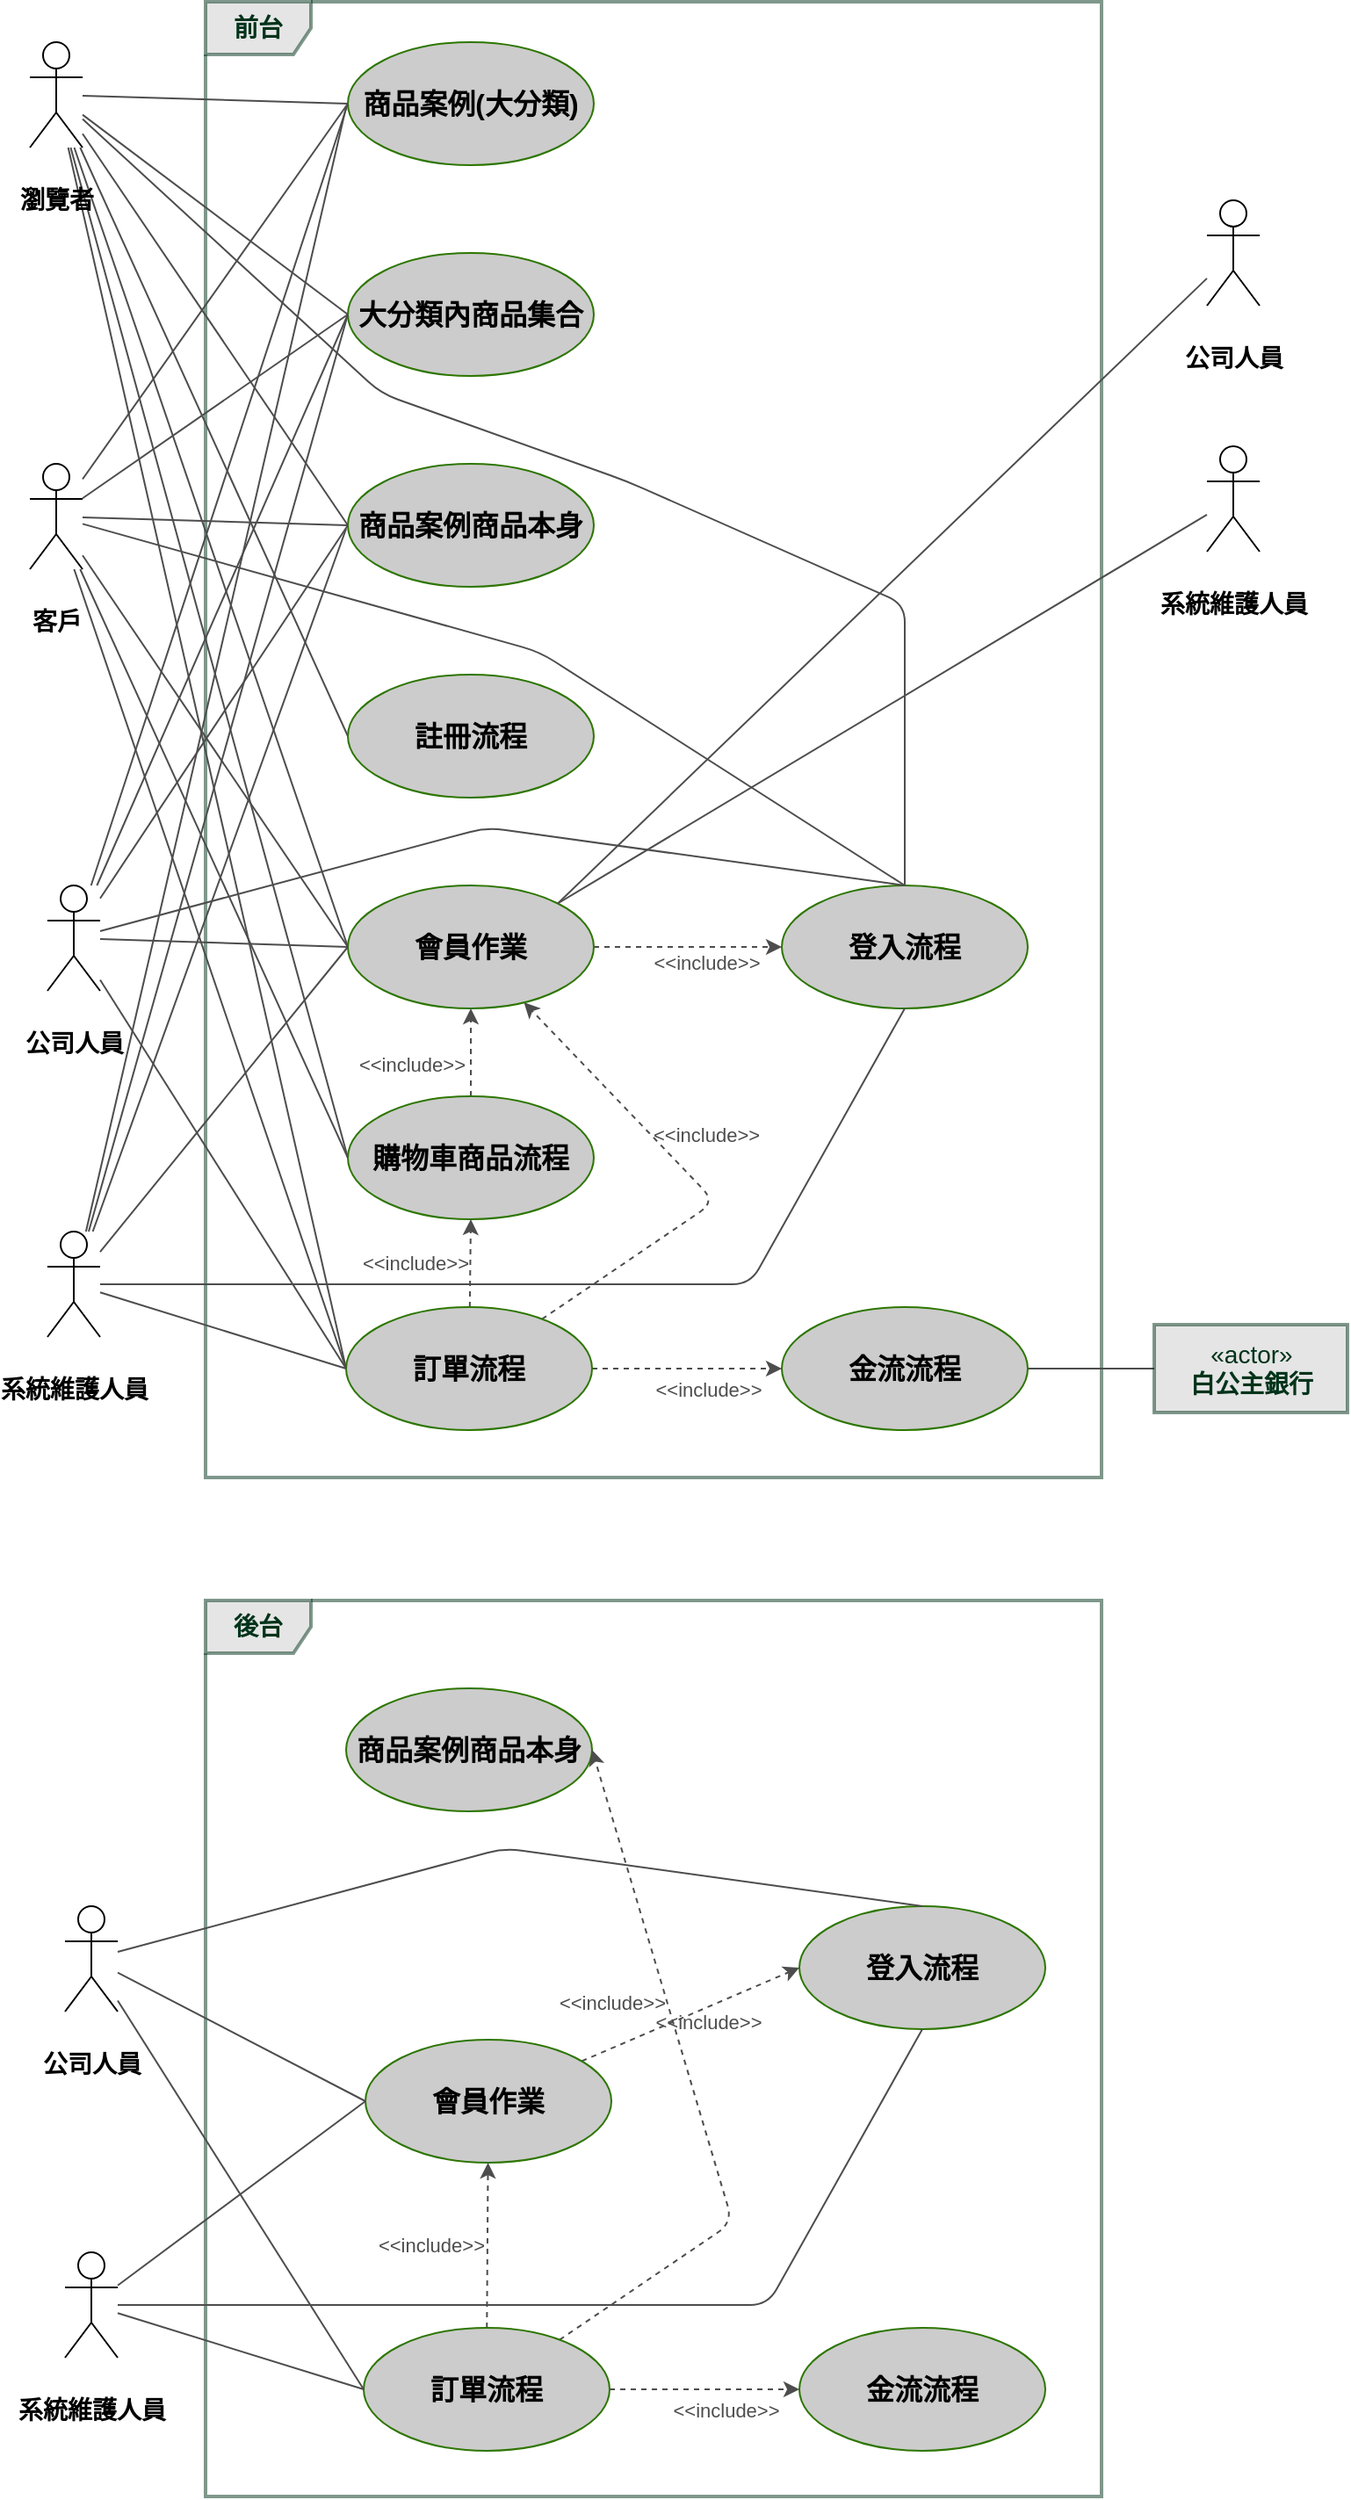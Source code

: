 <mxfile pages="3">
    <diagram id="V7DGzK6TTjDBdNX_tZ4m" name="(b) 小題">
        <mxGraphModel dx="1138" dy="658" grid="1" gridSize="10" guides="1" tooltips="1" connect="1" arrows="1" fold="1" page="1" pageScale="1" pageWidth="827" pageHeight="1169" background="#ffffff" math="0" shadow="0">
            <root>
                <mxCell id="0"/>
                <mxCell id="1" parent="0"/>
                <mxCell id="jiONsvnFXh6poPVzHXg6-112" value="&lt;b&gt;前台&lt;/b&gt;" style="shape=umlFrame;whiteSpace=wrap;html=1;shadow=0;glass=0;labelBackgroundColor=none;fontSize=14;fontColor=#00331A;strokeColor=#00331A;strokeWidth=2;fillColor=#CCCCCC;gradientColor=none;opacity=50;" vertex="1" parent="1">
                    <mxGeometry x="170" y="40" width="510" height="840" as="geometry"/>
                </mxCell>
                <mxCell id="2lpB8Ap2M8CmDzndFlWm-1" style="edgeStyle=none;html=1;entryX=0;entryY=0.5;entryDx=0;entryDy=0;strokeColor=none;endArrow=none;endFill=0;" edge="1" parent="1" source="2lpB8Ap2M8CmDzndFlWm-10" target="2lpB8Ap2M8CmDzndFlWm-11">
                    <mxGeometry relative="1" as="geometry"/>
                </mxCell>
                <mxCell id="2lpB8Ap2M8CmDzndFlWm-2" style="edgeStyle=none;html=1;entryX=0;entryY=0.5;entryDx=0;entryDy=0;startArrow=none;startFill=0;endArrow=none;endFill=0;strokeColor=#4D4D4D;" edge="1" parent="1" source="2lpB8Ap2M8CmDzndFlWm-10" target="2lpB8Ap2M8CmDzndFlWm-11">
                    <mxGeometry relative="1" as="geometry"/>
                </mxCell>
                <mxCell id="2lpB8Ap2M8CmDzndFlWm-3" style="edgeStyle=none;html=1;entryX=0;entryY=0.5;entryDx=0;entryDy=0;startArrow=none;startFill=0;endArrow=none;endFill=0;strokeColor=#4D4D4D;" edge="1" parent="1" source="2lpB8Ap2M8CmDzndFlWm-10" target="2lpB8Ap2M8CmDzndFlWm-12">
                    <mxGeometry relative="1" as="geometry"/>
                </mxCell>
                <mxCell id="2lpB8Ap2M8CmDzndFlWm-4" style="edgeStyle=none;html=1;entryX=0;entryY=0.5;entryDx=0;entryDy=0;startArrow=none;startFill=0;endArrow=none;endFill=0;strokeColor=#4D4D4D;" edge="1" parent="1" source="2lpB8Ap2M8CmDzndFlWm-10" target="2lpB8Ap2M8CmDzndFlWm-13">
                    <mxGeometry relative="1" as="geometry"/>
                </mxCell>
                <mxCell id="2lpB8Ap2M8CmDzndFlWm-5" style="edgeStyle=none;html=1;entryX=0;entryY=0.5;entryDx=0;entryDy=0;startArrow=none;startFill=0;endArrow=none;endFill=0;strokeColor=#4D4D4D;" edge="1" parent="1" source="2lpB8Ap2M8CmDzndFlWm-10" target="2lpB8Ap2M8CmDzndFlWm-14">
                    <mxGeometry relative="1" as="geometry"/>
                </mxCell>
                <mxCell id="2lpB8Ap2M8CmDzndFlWm-6" style="edgeStyle=none;html=1;entryX=0;entryY=0.5;entryDx=0;entryDy=0;startArrow=none;startFill=0;endArrow=none;endFill=0;strokeColor=#4D4D4D;" edge="1" parent="1" source="2lpB8Ap2M8CmDzndFlWm-10" target="2lpB8Ap2M8CmDzndFlWm-18">
                    <mxGeometry relative="1" as="geometry"/>
                </mxCell>
                <mxCell id="2lpB8Ap2M8CmDzndFlWm-7" style="edgeStyle=none;html=1;startArrow=none;startFill=0;endArrow=none;endFill=0;entryX=0.5;entryY=0;entryDx=0;entryDy=0;strokeColor=#4D4D4D;" edge="1" parent="1" source="2lpB8Ap2M8CmDzndFlWm-10" target="2lpB8Ap2M8CmDzndFlWm-15">
                    <mxGeometry relative="1" as="geometry">
                        <mxPoint x="610" y="533" as="targetPoint"/>
                        <Array as="points">
                            <mxPoint x="270" y="263"/>
                            <mxPoint x="410" y="313"/>
                            <mxPoint x="568" y="383"/>
                        </Array>
                    </mxGeometry>
                </mxCell>
                <mxCell id="2lpB8Ap2M8CmDzndFlWm-8" style="edgeStyle=none;html=1;entryX=0;entryY=0.5;entryDx=0;entryDy=0;startArrow=none;startFill=0;endArrow=none;endFill=0;strokeColor=#4D4D4D;" edge="1" parent="1" source="2lpB8Ap2M8CmDzndFlWm-10" target="2lpB8Ap2M8CmDzndFlWm-25">
                    <mxGeometry relative="1" as="geometry"/>
                </mxCell>
                <mxCell id="2lpB8Ap2M8CmDzndFlWm-9" style="edgeStyle=none;html=1;entryX=0;entryY=0.5;entryDx=0;entryDy=0;startArrow=none;startFill=0;endArrow=none;endFill=0;strokeColor=#4D4D4D;" edge="1" parent="1" source="2lpB8Ap2M8CmDzndFlWm-10" target="2lpB8Ap2M8CmDzndFlWm-28">
                    <mxGeometry relative="1" as="geometry"/>
                </mxCell>
                <mxCell id="2lpB8Ap2M8CmDzndFlWm-10" value="瀏覽者" style="shape=umlActor;verticalLabelPosition=bottom;verticalAlign=middle;html=1;shadow=0;fillColor=none;gradientColor=none;strokeColor=#000000;fontColor=#000000;fontSize=14;fontStyle=1" vertex="1" parent="1">
                    <mxGeometry x="70" y="63" width="30" height="60" as="geometry"/>
                </mxCell>
                <mxCell id="2lpB8Ap2M8CmDzndFlWm-11" value="商品案例(大分類)" style="ellipse;whiteSpace=wrap;html=1;fontStyle=1;fontSize=16;fillColor=#CCCCCC;fontColor=#000000;strokeColor=#2D7600;" vertex="1" parent="1">
                    <mxGeometry x="251" y="63" width="140" height="70" as="geometry"/>
                </mxCell>
                <mxCell id="2lpB8Ap2M8CmDzndFlWm-12" value="大分類內商品集合" style="ellipse;whiteSpace=wrap;html=1;fontStyle=1;fontSize=16;fillColor=#CCCCCC;fontColor=#000000;strokeColor=#2D7600;" vertex="1" parent="1">
                    <mxGeometry x="251" y="183" width="140" height="70" as="geometry"/>
                </mxCell>
                <mxCell id="2lpB8Ap2M8CmDzndFlWm-13" value="商品案例商品本身" style="ellipse;whiteSpace=wrap;html=1;fontStyle=1;fontSize=16;fillColor=#CCCCCC;fontColor=#000000;strokeColor=#2D7600;" vertex="1" parent="1">
                    <mxGeometry x="251" y="303" width="140" height="70" as="geometry"/>
                </mxCell>
                <mxCell id="2lpB8Ap2M8CmDzndFlWm-14" value="註冊流程" style="ellipse;whiteSpace=wrap;html=1;fontStyle=1;fontSize=16;fillColor=#CCCCCC;fontColor=#000000;strokeColor=#2D7600;" vertex="1" parent="1">
                    <mxGeometry x="251" y="423" width="140" height="70" as="geometry"/>
                </mxCell>
                <mxCell id="2lpB8Ap2M8CmDzndFlWm-15" value="登入流程" style="ellipse;whiteSpace=wrap;html=1;fontStyle=1;fontSize=16;fillColor=#CCCCCC;fontColor=#000000;strokeColor=#2D7600;" vertex="1" parent="1">
                    <mxGeometry x="498" y="543" width="140" height="70" as="geometry"/>
                </mxCell>
                <mxCell id="2lpB8Ap2M8CmDzndFlWm-16" style="edgeStyle=none;html=1;dashed=1;startArrow=none;startFill=0;endArrow=classic;endFill=1;entryX=0.5;entryY=1;entryDx=0;entryDy=0;strokeColor=#4D4D4D;" edge="1" parent="1" source="2lpB8Ap2M8CmDzndFlWm-18" target="2lpB8Ap2M8CmDzndFlWm-28">
                    <mxGeometry relative="1" as="geometry"/>
                </mxCell>
                <mxCell id="2lpB8Ap2M8CmDzndFlWm-17" value="&amp;lt;&amp;lt;include&amp;gt;&amp;gt;" style="edgeLabel;html=1;align=right;verticalAlign=middle;resizable=0;points=[];labelBackgroundColor=none;fontColor=#4D4D4D;" vertex="1" connectable="0" parent="2lpB8Ap2M8CmDzndFlWm-16">
                    <mxGeometry x="-0.276" y="3" relative="1" as="geometry">
                        <mxPoint as="offset"/>
                    </mxGeometry>
                </mxCell>
                <mxCell id="2lpB8Ap2M8CmDzndFlWm-18" value="購物車商品流程" style="ellipse;whiteSpace=wrap;html=1;fontStyle=1;fontSize=16;fillColor=#CCCCCC;fontColor=#000000;strokeColor=#2D7600;" vertex="1" parent="1">
                    <mxGeometry x="251" y="663" width="140" height="70" as="geometry"/>
                </mxCell>
                <mxCell id="WgGnD8_wtzOXUDFYN0VH-56" style="edgeStyle=none;html=1;entryX=0;entryY=0.5;entryDx=0;entryDy=0;labelBackgroundColor=none;fontSize=14;fontColor=#00331A;startArrow=none;startFill=0;endArrow=none;endFill=0;strokeColor=#4D4D4D;" edge="1" parent="1" source="2lpB8Ap2M8CmDzndFlWm-19" target="WgGnD8_wtzOXUDFYN0VH-55">
                    <mxGeometry relative="1" as="geometry"/>
                </mxCell>
                <mxCell id="2lpB8Ap2M8CmDzndFlWm-19" value="金流流程" style="ellipse;whiteSpace=wrap;html=1;fontStyle=1;fontSize=16;fillColor=#CCCCCC;fontColor=#000000;strokeColor=#2D7600;" vertex="1" parent="1">
                    <mxGeometry x="498" y="783" width="140" height="70" as="geometry"/>
                </mxCell>
                <mxCell id="2lpB8Ap2M8CmDzndFlWm-20" value="&amp;lt;&amp;lt;include&amp;gt;&amp;gt;" style="edgeStyle=none;html=1;entryX=0.5;entryY=1;entryDx=0;entryDy=0;startArrow=none;startFill=0;endArrow=classic;endFill=1;dashed=1;align=right;labelBackgroundColor=none;fontColor=#4D4D4D;strokeColor=#4D4D4D;" edge="1" parent="1" source="2lpB8Ap2M8CmDzndFlWm-25" target="2lpB8Ap2M8CmDzndFlWm-18">
                    <mxGeometry relative="1" as="geometry"/>
                </mxCell>
                <mxCell id="2lpB8Ap2M8CmDzndFlWm-21" style="edgeStyle=none;html=1;dashed=1;startArrow=none;startFill=0;endArrow=classic;endFill=1;strokeColor=#4D4D4D;" edge="1" parent="1" source="2lpB8Ap2M8CmDzndFlWm-25" target="2lpB8Ap2M8CmDzndFlWm-28">
                    <mxGeometry relative="1" as="geometry">
                        <Array as="points">
                            <mxPoint x="460" y="723"/>
                        </Array>
                    </mxGeometry>
                </mxCell>
                <mxCell id="2lpB8Ap2M8CmDzndFlWm-22" value="&amp;lt;&amp;lt;include&amp;gt;&amp;gt;" style="edgeLabel;html=1;align=left;verticalAlign=middle;resizable=0;points=[];fontColor=#4D4D4D;labelBackgroundColor=none;" vertex="1" connectable="0" parent="2lpB8Ap2M8CmDzndFlWm-21">
                    <mxGeometry x="0.25" relative="1" as="geometry">
                        <mxPoint as="offset"/>
                    </mxGeometry>
                </mxCell>
                <mxCell id="2lpB8Ap2M8CmDzndFlWm-23" style="edgeStyle=none;html=1;entryX=0;entryY=0.5;entryDx=0;entryDy=0;dashed=1;startArrow=none;startFill=0;endArrow=classic;endFill=1;strokeColor=#4D4D4D;" edge="1" parent="1" source="2lpB8Ap2M8CmDzndFlWm-25" target="2lpB8Ap2M8CmDzndFlWm-19">
                    <mxGeometry relative="1" as="geometry"/>
                </mxCell>
                <mxCell id="2lpB8Ap2M8CmDzndFlWm-24" value="&amp;lt;&amp;lt;include&amp;gt;&amp;gt;" style="edgeLabel;html=1;align=center;verticalAlign=top;resizable=0;points=[];fontColor=#4D4D4D;labelBackgroundColor=none;" vertex="1" connectable="0" parent="2lpB8Ap2M8CmDzndFlWm-23">
                    <mxGeometry x="0.217" y="1" relative="1" as="geometry">
                        <mxPoint as="offset"/>
                    </mxGeometry>
                </mxCell>
                <mxCell id="2lpB8Ap2M8CmDzndFlWm-25" value="訂單流程" style="ellipse;whiteSpace=wrap;html=1;fontStyle=1;fontSize=16;fillColor=#CCCCCC;fontColor=#000000;strokeColor=#2D7600;" vertex="1" parent="1">
                    <mxGeometry x="250" y="783" width="140" height="70" as="geometry"/>
                </mxCell>
                <mxCell id="2lpB8Ap2M8CmDzndFlWm-26" style="edgeStyle=none;html=1;entryX=0;entryY=0.5;entryDx=0;entryDy=0;startArrow=none;startFill=0;endArrow=classic;endFill=1;dashed=1;spacingBottom=0;verticalAlign=bottom;strokeColor=#4D4D4D;" edge="1" parent="1" source="2lpB8Ap2M8CmDzndFlWm-28" target="2lpB8Ap2M8CmDzndFlWm-15">
                    <mxGeometry relative="1" as="geometry"/>
                </mxCell>
                <mxCell id="2lpB8Ap2M8CmDzndFlWm-27" value="&amp;lt;&amp;lt;include&amp;gt;&amp;gt;" style="edgeLabel;html=1;align=center;verticalAlign=top;resizable=0;points=[];horizontal=1;labelBackgroundColor=none;fontColor=#4D4D4D;" vertex="1" connectable="0" parent="2lpB8Ap2M8CmDzndFlWm-26">
                    <mxGeometry x="0.187" y="4" relative="1" as="geometry">
                        <mxPoint as="offset"/>
                    </mxGeometry>
                </mxCell>
                <mxCell id="2lpB8Ap2M8CmDzndFlWm-28" value="會員作業" style="ellipse;whiteSpace=wrap;html=1;fontStyle=1;fontSize=16;fillColor=#CCCCCC;fontColor=#000000;strokeColor=#2D7600;" vertex="1" parent="1">
                    <mxGeometry x="251" y="543" width="140" height="70" as="geometry"/>
                </mxCell>
                <mxCell id="2lpB8Ap2M8CmDzndFlWm-29" style="edgeStyle=none;html=1;entryX=1;entryY=0;entryDx=0;entryDy=0;labelBackgroundColor=none;fontSize=14;fontColor=#4D4D4D;startArrow=none;startFill=0;endArrow=none;endFill=0;strokeColor=#4D4D4D;" edge="1" parent="1" source="2lpB8Ap2M8CmDzndFlWm-30" target="2lpB8Ap2M8CmDzndFlWm-28">
                    <mxGeometry relative="1" as="geometry"/>
                </mxCell>
                <mxCell id="2lpB8Ap2M8CmDzndFlWm-30" value="公司人員" style="shape=umlActor;verticalLabelPosition=bottom;verticalAlign=middle;html=1;shadow=0;fillColor=none;gradientColor=none;strokeColor=#000000;fontColor=#000000;fontSize=14;fontStyle=1" vertex="1" parent="1">
                    <mxGeometry x="740" y="153" width="30" height="60" as="geometry"/>
                </mxCell>
                <mxCell id="2lpB8Ap2M8CmDzndFlWm-31" style="edgeStyle=none;html=1;entryX=1;entryY=0;entryDx=0;entryDy=0;labelBackgroundColor=none;fontSize=14;fontColor=#4D4D4D;startArrow=none;startFill=0;endArrow=none;endFill=0;strokeColor=#4D4D4D;" edge="1" parent="1" source="2lpB8Ap2M8CmDzndFlWm-32" target="2lpB8Ap2M8CmDzndFlWm-28">
                    <mxGeometry relative="1" as="geometry"/>
                </mxCell>
                <mxCell id="2lpB8Ap2M8CmDzndFlWm-32" value="系統維護人員" style="shape=umlActor;verticalLabelPosition=bottom;verticalAlign=middle;html=1;shadow=0;fillColor=none;gradientColor=none;strokeColor=#000000;fontColor=#000000;fontSize=14;fontStyle=1" vertex="1" parent="1">
                    <mxGeometry x="740" y="293" width="30" height="60" as="geometry"/>
                </mxCell>
                <mxCell id="2lpB8Ap2M8CmDzndFlWm-33" style="edgeStyle=none;html=1;entryX=0;entryY=0.5;entryDx=0;entryDy=0;labelBackgroundColor=none;fontSize=14;fontColor=#00331A;startArrow=none;startFill=0;endArrow=none;endFill=0;strokeColor=#4D4D4D;" edge="1" parent="1" source="2lpB8Ap2M8CmDzndFlWm-40" target="2lpB8Ap2M8CmDzndFlWm-11">
                    <mxGeometry relative="1" as="geometry"/>
                </mxCell>
                <mxCell id="2lpB8Ap2M8CmDzndFlWm-34" style="edgeStyle=none;html=1;entryX=0;entryY=0.5;entryDx=0;entryDy=0;labelBackgroundColor=none;fontSize=14;fontColor=#00331A;startArrow=none;startFill=0;endArrow=none;endFill=0;strokeColor=#4D4D4D;" edge="1" parent="1" source="2lpB8Ap2M8CmDzndFlWm-40" target="2lpB8Ap2M8CmDzndFlWm-12">
                    <mxGeometry relative="1" as="geometry"/>
                </mxCell>
                <mxCell id="2lpB8Ap2M8CmDzndFlWm-35" style="edgeStyle=none;html=1;entryX=0;entryY=0.5;entryDx=0;entryDy=0;labelBackgroundColor=none;fontSize=14;fontColor=#00331A;startArrow=none;startFill=0;endArrow=none;endFill=0;strokeColor=#4D4D4D;" edge="1" parent="1" source="2lpB8Ap2M8CmDzndFlWm-40" target="2lpB8Ap2M8CmDzndFlWm-13">
                    <mxGeometry relative="1" as="geometry"/>
                </mxCell>
                <mxCell id="2lpB8Ap2M8CmDzndFlWm-36" style="edgeStyle=none;html=1;entryX=0.5;entryY=0;entryDx=0;entryDy=0;labelBackgroundColor=none;fontSize=14;fontColor=#00331A;startArrow=none;startFill=0;endArrow=none;endFill=0;strokeColor=#4D4D4D;" edge="1" parent="1" source="2lpB8Ap2M8CmDzndFlWm-40" target="2lpB8Ap2M8CmDzndFlWm-15">
                    <mxGeometry relative="1" as="geometry">
                        <Array as="points">
                            <mxPoint x="360" y="410"/>
                        </Array>
                    </mxGeometry>
                </mxCell>
                <mxCell id="2lpB8Ap2M8CmDzndFlWm-37" style="edgeStyle=none;html=1;entryX=0;entryY=0.5;entryDx=0;entryDy=0;labelBackgroundColor=none;fontSize=14;fontColor=#00331A;startArrow=none;startFill=0;endArrow=none;endFill=0;strokeColor=#4D4D4D;" edge="1" parent="1" source="2lpB8Ap2M8CmDzndFlWm-40" target="2lpB8Ap2M8CmDzndFlWm-28">
                    <mxGeometry relative="1" as="geometry"/>
                </mxCell>
                <mxCell id="2lpB8Ap2M8CmDzndFlWm-38" style="edgeStyle=none;html=1;entryX=0;entryY=0.5;entryDx=0;entryDy=0;labelBackgroundColor=none;fontSize=14;fontColor=#00331A;startArrow=none;startFill=0;endArrow=none;endFill=0;strokeColor=#4D4D4D;" edge="1" parent="1" source="2lpB8Ap2M8CmDzndFlWm-40" target="2lpB8Ap2M8CmDzndFlWm-18">
                    <mxGeometry relative="1" as="geometry"/>
                </mxCell>
                <mxCell id="2lpB8Ap2M8CmDzndFlWm-39" style="edgeStyle=none;html=1;entryX=0;entryY=0.5;entryDx=0;entryDy=0;labelBackgroundColor=none;fontSize=14;fontColor=#00331A;startArrow=none;startFill=0;endArrow=none;endFill=0;strokeColor=#4D4D4D;" edge="1" parent="1" source="2lpB8Ap2M8CmDzndFlWm-40" target="2lpB8Ap2M8CmDzndFlWm-25">
                    <mxGeometry relative="1" as="geometry"/>
                </mxCell>
                <mxCell id="2lpB8Ap2M8CmDzndFlWm-40" value="客戶" style="shape=umlActor;verticalLabelPosition=bottom;verticalAlign=middle;html=1;shadow=0;fillColor=none;gradientColor=none;strokeColor=#000000;fontColor=#000000;fontSize=14;fontStyle=1" vertex="1" parent="1">
                    <mxGeometry x="70" y="303" width="30" height="60" as="geometry"/>
                </mxCell>
                <mxCell id="2lpB8Ap2M8CmDzndFlWm-41" style="edgeStyle=none;html=1;entryX=0;entryY=0.5;entryDx=0;entryDy=0;labelBackgroundColor=none;fontSize=14;fontColor=#00331A;startArrow=none;startFill=0;endArrow=none;endFill=0;strokeColor=#4D4D4D;" edge="1" parent="1" source="2lpB8Ap2M8CmDzndFlWm-47" target="2lpB8Ap2M8CmDzndFlWm-11">
                    <mxGeometry relative="1" as="geometry"/>
                </mxCell>
                <mxCell id="2lpB8Ap2M8CmDzndFlWm-42" style="edgeStyle=none;html=1;entryX=0;entryY=0.5;entryDx=0;entryDy=0;labelBackgroundColor=none;fontSize=14;fontColor=#00331A;startArrow=none;startFill=0;endArrow=none;endFill=0;strokeColor=#4D4D4D;" edge="1" parent="1" source="2lpB8Ap2M8CmDzndFlWm-47" target="2lpB8Ap2M8CmDzndFlWm-12">
                    <mxGeometry relative="1" as="geometry"/>
                </mxCell>
                <mxCell id="2lpB8Ap2M8CmDzndFlWm-43" style="edgeStyle=none;html=1;entryX=0;entryY=0.5;entryDx=0;entryDy=0;labelBackgroundColor=none;fontSize=14;fontColor=#00331A;startArrow=none;startFill=0;endArrow=none;endFill=0;strokeColor=#4D4D4D;" edge="1" parent="1" source="2lpB8Ap2M8CmDzndFlWm-47" target="2lpB8Ap2M8CmDzndFlWm-13">
                    <mxGeometry relative="1" as="geometry"/>
                </mxCell>
                <mxCell id="2lpB8Ap2M8CmDzndFlWm-44" style="edgeStyle=none;html=1;entryX=0;entryY=0.5;entryDx=0;entryDy=0;labelBackgroundColor=none;fontSize=14;fontColor=#00331A;startArrow=none;startFill=0;endArrow=none;endFill=0;strokeColor=#4D4D4D;" edge="1" parent="1" source="2lpB8Ap2M8CmDzndFlWm-47" target="2lpB8Ap2M8CmDzndFlWm-28">
                    <mxGeometry relative="1" as="geometry"/>
                </mxCell>
                <mxCell id="2lpB8Ap2M8CmDzndFlWm-45" style="edgeStyle=none;html=1;entryX=0.5;entryY=0;entryDx=0;entryDy=0;labelBackgroundColor=none;fontSize=14;fontColor=#00331A;startArrow=none;startFill=0;endArrow=none;endFill=0;strokeColor=#4D4D4D;" edge="1" parent="1" source="2lpB8Ap2M8CmDzndFlWm-47" target="2lpB8Ap2M8CmDzndFlWm-15">
                    <mxGeometry relative="1" as="geometry">
                        <Array as="points">
                            <mxPoint x="330" y="510"/>
                        </Array>
                    </mxGeometry>
                </mxCell>
                <mxCell id="2lpB8Ap2M8CmDzndFlWm-46" style="edgeStyle=none;html=1;entryX=0;entryY=0.5;entryDx=0;entryDy=0;labelBackgroundColor=none;fontSize=14;fontColor=#00331A;startArrow=none;startFill=0;endArrow=none;endFill=0;strokeColor=#4D4D4D;" edge="1" parent="1" source="2lpB8Ap2M8CmDzndFlWm-47" target="2lpB8Ap2M8CmDzndFlWm-25">
                    <mxGeometry relative="1" as="geometry"/>
                </mxCell>
                <mxCell id="2lpB8Ap2M8CmDzndFlWm-47" value="公司人員" style="shape=umlActor;verticalLabelPosition=bottom;verticalAlign=middle;html=1;shadow=0;fillColor=none;gradientColor=none;strokeColor=#000000;fontColor=#000000;fontSize=14;fontStyle=1" vertex="1" parent="1">
                    <mxGeometry x="80" y="543" width="30" height="60" as="geometry"/>
                </mxCell>
                <mxCell id="2lpB8Ap2M8CmDzndFlWm-48" style="edgeStyle=none;html=1;labelBackgroundColor=none;fontSize=14;fontColor=#00331A;startArrow=none;startFill=0;endArrow=none;endFill=0;strokeColor=#4D4D4D;" edge="1" parent="1" source="2lpB8Ap2M8CmDzndFlWm-54">
                    <mxGeometry relative="1" as="geometry">
                        <mxPoint x="250" y="100" as="targetPoint"/>
                    </mxGeometry>
                </mxCell>
                <mxCell id="2lpB8Ap2M8CmDzndFlWm-49" style="edgeStyle=none;html=1;entryX=0;entryY=0.5;entryDx=0;entryDy=0;labelBackgroundColor=none;fontSize=14;fontColor=#00331A;startArrow=none;startFill=0;endArrow=none;endFill=0;strokeColor=#4D4D4D;" edge="1" parent="1" source="2lpB8Ap2M8CmDzndFlWm-54" target="2lpB8Ap2M8CmDzndFlWm-12">
                    <mxGeometry relative="1" as="geometry"/>
                </mxCell>
                <mxCell id="2lpB8Ap2M8CmDzndFlWm-50" style="edgeStyle=none;html=1;labelBackgroundColor=none;fontSize=14;fontColor=#00331A;startArrow=none;startFill=0;endArrow=none;endFill=0;strokeColor=#4D4D4D;" edge="1" parent="1" source="2lpB8Ap2M8CmDzndFlWm-54">
                    <mxGeometry relative="1" as="geometry">
                        <mxPoint x="250" y="340" as="targetPoint"/>
                    </mxGeometry>
                </mxCell>
                <mxCell id="2lpB8Ap2M8CmDzndFlWm-51" style="edgeStyle=none;html=1;entryX=0;entryY=0.5;entryDx=0;entryDy=0;labelBackgroundColor=none;fontSize=14;fontColor=#00331A;startArrow=none;startFill=0;endArrow=none;endFill=0;strokeColor=#4D4D4D;" edge="1" parent="1" source="2lpB8Ap2M8CmDzndFlWm-54" target="2lpB8Ap2M8CmDzndFlWm-28">
                    <mxGeometry relative="1" as="geometry"/>
                </mxCell>
                <mxCell id="2lpB8Ap2M8CmDzndFlWm-52" style="edgeStyle=none;html=1;labelBackgroundColor=none;fontSize=14;fontColor=#00331A;startArrow=none;startFill=0;endArrow=none;endFill=0;strokeColor=#4D4D4D;entryX=0;entryY=0.5;entryDx=0;entryDy=0;" edge="1" parent="1" source="2lpB8Ap2M8CmDzndFlWm-54" target="2lpB8Ap2M8CmDzndFlWm-25">
                    <mxGeometry relative="1" as="geometry">
                        <mxPoint x="250" y="700" as="targetPoint"/>
                    </mxGeometry>
                </mxCell>
                <mxCell id="2lpB8Ap2M8CmDzndFlWm-53" style="edgeStyle=none;html=1;entryX=0.5;entryY=1;entryDx=0;entryDy=0;labelBackgroundColor=none;fontSize=14;fontColor=#00331A;startArrow=none;startFill=0;endArrow=none;endFill=0;strokeColor=#4D4D4D;" edge="1" parent="1" source="2lpB8Ap2M8CmDzndFlWm-54" target="2lpB8Ap2M8CmDzndFlWm-15">
                    <mxGeometry relative="1" as="geometry">
                        <Array as="points">
                            <mxPoint x="480" y="770"/>
                        </Array>
                    </mxGeometry>
                </mxCell>
                <mxCell id="2lpB8Ap2M8CmDzndFlWm-54" value="系統維護人員" style="shape=umlActor;verticalLabelPosition=bottom;verticalAlign=middle;html=1;shadow=0;fillColor=none;gradientColor=none;strokeColor=#000000;fontColor=#000000;fontSize=14;fontStyle=1" vertex="1" parent="1">
                    <mxGeometry x="80" y="740" width="30" height="60" as="geometry"/>
                </mxCell>
                <mxCell id="2lpB8Ap2M8CmDzndFlWm-55" value="&lt;b&gt;後台&lt;/b&gt;" style="shape=umlFrame;whiteSpace=wrap;html=1;shadow=0;glass=0;labelBackgroundColor=none;fontSize=14;fontColor=#00331A;strokeColor=#00331A;strokeWidth=2;fillColor=#CCCCCC;gradientColor=none;opacity=50;" vertex="1" parent="1">
                    <mxGeometry x="170" y="950" width="510" height="510" as="geometry"/>
                </mxCell>
                <mxCell id="WgGnD8_wtzOXUDFYN0VH-1" style="edgeStyle=none;html=1;entryX=0;entryY=0.5;entryDx=0;entryDy=0;strokeColor=none;endArrow=none;endFill=0;" edge="1" parent="1">
                    <mxGeometry relative="1" as="geometry">
                        <mxPoint x="100" y="994.452" as="sourcePoint"/>
                        <mxPoint x="251.0" y="999" as="targetPoint"/>
                    </mxGeometry>
                </mxCell>
                <mxCell id="WgGnD8_wtzOXUDFYN0VH-13" value="商品案例商品本身" style="ellipse;whiteSpace=wrap;html=1;fontStyle=1;fontSize=16;fillColor=#CCCCCC;fontColor=#000000;strokeColor=#2D7600;" vertex="1" parent="1">
                    <mxGeometry x="250" y="1000" width="140" height="70" as="geometry"/>
                </mxCell>
                <mxCell id="WgGnD8_wtzOXUDFYN0VH-15" value="登入流程" style="ellipse;whiteSpace=wrap;html=1;fontStyle=1;fontSize=16;fillColor=#CCCCCC;fontColor=#000000;strokeColor=#2D7600;" vertex="1" parent="1">
                    <mxGeometry x="508" y="1124" width="140" height="70" as="geometry"/>
                </mxCell>
                <mxCell id="WgGnD8_wtzOXUDFYN0VH-19" value="金流流程" style="ellipse;whiteSpace=wrap;html=1;fontStyle=1;fontSize=16;fillColor=#CCCCCC;fontColor=#000000;strokeColor=#2D7600;" vertex="1" parent="1">
                    <mxGeometry x="508" y="1364" width="140" height="70" as="geometry"/>
                </mxCell>
                <mxCell id="WgGnD8_wtzOXUDFYN0VH-20" value="&amp;lt;&amp;lt;include&amp;gt;&amp;gt;" style="edgeStyle=none;html=1;startArrow=none;startFill=0;endArrow=classic;endFill=1;dashed=1;align=right;labelBackgroundColor=none;fontColor=#4D4D4D;strokeColor=#4D4D4D;" edge="1" parent="1" source="WgGnD8_wtzOXUDFYN0VH-25" target="WgGnD8_wtzOXUDFYN0VH-28">
                    <mxGeometry relative="1" as="geometry">
                        <mxPoint x="331" y="1314" as="targetPoint"/>
                    </mxGeometry>
                </mxCell>
                <mxCell id="WgGnD8_wtzOXUDFYN0VH-21" style="edgeStyle=none;html=1;dashed=1;startArrow=none;startFill=0;endArrow=classic;endFill=1;strokeColor=#4D4D4D;entryX=1;entryY=0.5;entryDx=0;entryDy=0;" edge="1" parent="1" source="WgGnD8_wtzOXUDFYN0VH-25" target="WgGnD8_wtzOXUDFYN0VH-13">
                    <mxGeometry relative="1" as="geometry">
                        <Array as="points">
                            <mxPoint x="470" y="1304"/>
                        </Array>
                    </mxGeometry>
                </mxCell>
                <mxCell id="WgGnD8_wtzOXUDFYN0VH-22" value="&amp;lt;&amp;lt;include&amp;gt;&amp;gt;" style="edgeLabel;html=1;align=right;verticalAlign=middle;resizable=0;points=[];fontColor=#4D4D4D;labelBackgroundColor=none;" vertex="1" connectable="0" parent="WgGnD8_wtzOXUDFYN0VH-21">
                    <mxGeometry x="0.25" relative="1" as="geometry">
                        <mxPoint as="offset"/>
                    </mxGeometry>
                </mxCell>
                <mxCell id="WgGnD8_wtzOXUDFYN0VH-23" style="edgeStyle=none;html=1;entryX=0;entryY=0.5;entryDx=0;entryDy=0;dashed=1;startArrow=none;startFill=0;endArrow=classic;endFill=1;strokeColor=#4D4D4D;" edge="1" parent="1" source="WgGnD8_wtzOXUDFYN0VH-25" target="WgGnD8_wtzOXUDFYN0VH-19">
                    <mxGeometry relative="1" as="geometry"/>
                </mxCell>
                <mxCell id="WgGnD8_wtzOXUDFYN0VH-24" value="&amp;lt;&amp;lt;include&amp;gt;&amp;gt;" style="edgeLabel;html=1;align=center;verticalAlign=top;resizable=0;points=[];fontColor=#4D4D4D;labelBackgroundColor=none;" vertex="1" connectable="0" parent="WgGnD8_wtzOXUDFYN0VH-23">
                    <mxGeometry x="0.217" y="1" relative="1" as="geometry">
                        <mxPoint as="offset"/>
                    </mxGeometry>
                </mxCell>
                <mxCell id="WgGnD8_wtzOXUDFYN0VH-25" value="訂單流程" style="ellipse;whiteSpace=wrap;html=1;fontStyle=1;fontSize=16;fillColor=#CCCCCC;fontColor=#000000;strokeColor=#2D7600;" vertex="1" parent="1">
                    <mxGeometry x="260" y="1364" width="140" height="70" as="geometry"/>
                </mxCell>
                <mxCell id="WgGnD8_wtzOXUDFYN0VH-26" style="edgeStyle=none;html=1;entryX=0;entryY=0.5;entryDx=0;entryDy=0;startArrow=none;startFill=0;endArrow=classic;endFill=1;dashed=1;spacingBottom=0;verticalAlign=bottom;strokeColor=#4D4D4D;" edge="1" parent="1" source="WgGnD8_wtzOXUDFYN0VH-28" target="WgGnD8_wtzOXUDFYN0VH-15">
                    <mxGeometry relative="1" as="geometry"/>
                </mxCell>
                <mxCell id="WgGnD8_wtzOXUDFYN0VH-27" value="&amp;lt;&amp;lt;include&amp;gt;&amp;gt;" style="edgeLabel;html=1;align=center;verticalAlign=top;resizable=0;points=[];horizontal=1;labelBackgroundColor=none;fontColor=#4D4D4D;" vertex="1" connectable="0" parent="WgGnD8_wtzOXUDFYN0VH-26">
                    <mxGeometry x="0.187" y="4" relative="1" as="geometry">
                        <mxPoint as="offset"/>
                    </mxGeometry>
                </mxCell>
                <mxCell id="WgGnD8_wtzOXUDFYN0VH-28" value="會員作業" style="ellipse;whiteSpace=wrap;html=1;fontStyle=1;fontSize=16;fillColor=#CCCCCC;fontColor=#000000;strokeColor=#2D7600;" vertex="1" parent="1">
                    <mxGeometry x="261" y="1200" width="140" height="70" as="geometry"/>
                </mxCell>
                <mxCell id="WgGnD8_wtzOXUDFYN0VH-44" style="edgeStyle=none;html=1;entryX=0;entryY=0.5;entryDx=0;entryDy=0;labelBackgroundColor=none;fontSize=14;fontColor=#00331A;startArrow=none;startFill=0;endArrow=none;endFill=0;strokeColor=#4D4D4D;" edge="1" parent="1" source="WgGnD8_wtzOXUDFYN0VH-47" target="WgGnD8_wtzOXUDFYN0VH-28">
                    <mxGeometry relative="1" as="geometry"/>
                </mxCell>
                <mxCell id="WgGnD8_wtzOXUDFYN0VH-45" style="edgeStyle=none;html=1;entryX=0.5;entryY=0;entryDx=0;entryDy=0;labelBackgroundColor=none;fontSize=14;fontColor=#00331A;startArrow=none;startFill=0;endArrow=none;endFill=0;strokeColor=#4D4D4D;" edge="1" parent="1" source="WgGnD8_wtzOXUDFYN0VH-47" target="WgGnD8_wtzOXUDFYN0VH-15">
                    <mxGeometry relative="1" as="geometry">
                        <Array as="points">
                            <mxPoint x="340" y="1091"/>
                        </Array>
                    </mxGeometry>
                </mxCell>
                <mxCell id="WgGnD8_wtzOXUDFYN0VH-46" style="edgeStyle=none;html=1;entryX=0;entryY=0.5;entryDx=0;entryDy=0;labelBackgroundColor=none;fontSize=14;fontColor=#00331A;startArrow=none;startFill=0;endArrow=none;endFill=0;strokeColor=#4D4D4D;" edge="1" parent="1" source="WgGnD8_wtzOXUDFYN0VH-47" target="WgGnD8_wtzOXUDFYN0VH-25">
                    <mxGeometry relative="1" as="geometry"/>
                </mxCell>
                <mxCell id="WgGnD8_wtzOXUDFYN0VH-47" value="公司人員" style="shape=umlActor;verticalLabelPosition=bottom;verticalAlign=middle;html=1;shadow=0;fillColor=none;gradientColor=none;strokeColor=#000000;fontColor=#000000;fontSize=14;fontStyle=1" vertex="1" parent="1">
                    <mxGeometry x="90" y="1124" width="30" height="60" as="geometry"/>
                </mxCell>
                <mxCell id="WgGnD8_wtzOXUDFYN0VH-51" style="edgeStyle=none;html=1;entryX=0;entryY=0.5;entryDx=0;entryDy=0;labelBackgroundColor=none;fontSize=14;fontColor=#00331A;startArrow=none;startFill=0;endArrow=none;endFill=0;strokeColor=#4D4D4D;" edge="1" parent="1" source="WgGnD8_wtzOXUDFYN0VH-54" target="WgGnD8_wtzOXUDFYN0VH-28">
                    <mxGeometry relative="1" as="geometry"/>
                </mxCell>
                <mxCell id="WgGnD8_wtzOXUDFYN0VH-52" style="edgeStyle=none;html=1;labelBackgroundColor=none;fontSize=14;fontColor=#00331A;startArrow=none;startFill=0;endArrow=none;endFill=0;strokeColor=#4D4D4D;entryX=0;entryY=0.5;entryDx=0;entryDy=0;" edge="1" parent="1" source="WgGnD8_wtzOXUDFYN0VH-54" target="WgGnD8_wtzOXUDFYN0VH-25">
                    <mxGeometry relative="1" as="geometry">
                        <mxPoint x="260" y="1281" as="targetPoint"/>
                    </mxGeometry>
                </mxCell>
                <mxCell id="WgGnD8_wtzOXUDFYN0VH-53" style="edgeStyle=none;html=1;entryX=0.5;entryY=1;entryDx=0;entryDy=0;labelBackgroundColor=none;fontSize=14;fontColor=#00331A;startArrow=none;startFill=0;endArrow=none;endFill=0;strokeColor=#4D4D4D;" edge="1" parent="1" source="WgGnD8_wtzOXUDFYN0VH-54" target="WgGnD8_wtzOXUDFYN0VH-15">
                    <mxGeometry relative="1" as="geometry">
                        <Array as="points">
                            <mxPoint x="490" y="1351"/>
                        </Array>
                    </mxGeometry>
                </mxCell>
                <mxCell id="WgGnD8_wtzOXUDFYN0VH-54" value="系統維護人員" style="shape=umlActor;verticalLabelPosition=bottom;verticalAlign=middle;html=1;shadow=0;fillColor=none;gradientColor=none;strokeColor=#000000;fontColor=#000000;fontSize=14;fontStyle=1" vertex="1" parent="1">
                    <mxGeometry x="90" y="1321" width="30" height="60" as="geometry"/>
                </mxCell>
                <mxCell id="WgGnD8_wtzOXUDFYN0VH-55" value="«actor»&lt;br&gt;&lt;b&gt;白公主銀行&lt;/b&gt;" style="html=1;shadow=0;glass=0;labelBackgroundColor=none;fontSize=14;fontColor=#00331A;strokeColor=#00331A;strokeWidth=2;fillColor=#CCCCCC;gradientColor=none;opacity=50;" vertex="1" parent="1">
                    <mxGeometry x="710" y="793" width="110" height="50" as="geometry"/>
                </mxCell>
            </root>
        </mxGraphModel>
    </diagram>
    <diagram id="BZPio_Jj3uGKRLuExNS9" name="(d) 小題">
        <mxGraphModel dx="1195" dy="691" grid="1" gridSize="10" guides="1" tooltips="1" connect="1" arrows="1" fold="1" page="1" pageScale="1" pageWidth="827" pageHeight="1169" math="0" shadow="0">
            <root>
                <mxCell id="Udvxj7O8KsXDByOM07qp-0"/>
                <mxCell id="Udvxj7O8KsXDByOM07qp-1" parent="Udvxj7O8KsXDByOM07qp-0"/>
            </root>
        </mxGraphModel>
    </diagram>
    <diagram id="FHXIc3Kpj9RXKwcUpcDl" name="(e) 小題">
        <mxGraphModel dx="1422" dy="689" grid="1" gridSize="10" guides="1" tooltips="1" connect="1" arrows="1" fold="1" page="1" pageScale="1" pageWidth="827" pageHeight="1169" math="0" shadow="0">
            <root>
                <mxCell id="0"/>
                <mxCell id="1" parent="0"/>
            </root>
        </mxGraphModel>
    </diagram>
    <diagram id="4jwV8PM-c1yFaZ9yoBww" name="第4頁">
        <mxGraphModel dx="1195" dy="691" grid="1" gridSize="10" guides="1" tooltips="1" connect="1" arrows="1" fold="1" page="1" pageScale="1" pageWidth="827" pageHeight="1169" math="0" shadow="0">
            <root>
                <mxCell id="a-ZnL4MPn4NW3N6T0g-9-0"/>
                <mxCell id="a-ZnL4MPn4NW3N6T0g-9-1" parent="a-ZnL4MPn4NW3N6T0g-9-0"/>
                <mxCell id="TuMEAhPGJEhR_RhDGziH-0" value="瀏覽者" style="shape=umlActor;verticalLabelPosition=bottom;verticalAlign=top;html=1;" vertex="1" parent="a-ZnL4MPn4NW3N6T0g-9-1">
                    <mxGeometry x="90" y="80" width="30" height="60" as="geometry"/>
                </mxCell>
                <mxCell id="TuMEAhPGJEhR_RhDGziH-1" value="商品案例(大分類)" style="ellipse;whiteSpace=wrap;html=1;" vertex="1" parent="a-ZnL4MPn4NW3N6T0g-9-1">
                    <mxGeometry x="240" y="160" width="140" height="70" as="geometry"/>
                </mxCell>
                <mxCell id="TuMEAhPGJEhR_RhDGziH-2" value="大分類內商品集合" style="ellipse;whiteSpace=wrap;html=1;" vertex="1" parent="a-ZnL4MPn4NW3N6T0g-9-1">
                    <mxGeometry x="240" y="250" width="140" height="70" as="geometry"/>
                </mxCell>
                <mxCell id="TuMEAhPGJEhR_RhDGziH-3" value="商品案例商品本身" style="ellipse;whiteSpace=wrap;html=1;" vertex="1" parent="a-ZnL4MPn4NW3N6T0g-9-1">
                    <mxGeometry x="250" y="330" width="140" height="70" as="geometry"/>
                </mxCell>
                <mxCell id="TuMEAhPGJEhR_RhDGziH-4" value="註冊流程" style="ellipse;whiteSpace=wrap;html=1;" vertex="1" parent="a-ZnL4MPn4NW3N6T0g-9-1">
                    <mxGeometry x="250" y="410" width="140" height="70" as="geometry"/>
                </mxCell>
                <mxCell id="TuMEAhPGJEhR_RhDGziH-5" value="登入流程" style="ellipse;whiteSpace=wrap;html=1;" vertex="1" parent="a-ZnL4MPn4NW3N6T0g-9-1">
                    <mxGeometry x="250" y="500" width="140" height="70" as="geometry"/>
                </mxCell>
                <mxCell id="TuMEAhPGJEhR_RhDGziH-6" value="購物車商品流程" style="ellipse;whiteSpace=wrap;html=1;" vertex="1" parent="a-ZnL4MPn4NW3N6T0g-9-1">
                    <mxGeometry x="410" y="410" width="140" height="70" as="geometry"/>
                </mxCell>
                <mxCell id="TuMEAhPGJEhR_RhDGziH-7" value="金流流程" style="ellipse;whiteSpace=wrap;html=1;" vertex="1" parent="a-ZnL4MPn4NW3N6T0g-9-1">
                    <mxGeometry x="414" y="500" width="140" height="70" as="geometry"/>
                </mxCell>
                <mxCell id="TuMEAhPGJEhR_RhDGziH-8" value="訂單流程" style="ellipse;whiteSpace=wrap;html=1;" vertex="1" parent="a-ZnL4MPn4NW3N6T0g-9-1">
                    <mxGeometry x="410" y="310" width="140" height="70" as="geometry"/>
                </mxCell>
                <mxCell id="TuMEAhPGJEhR_RhDGziH-9" value="會員作業" style="ellipse;whiteSpace=wrap;html=1;" vertex="1" parent="a-ZnL4MPn4NW3N6T0g-9-1">
                    <mxGeometry x="410" y="200" width="140" height="70" as="geometry"/>
                </mxCell>
            </root>
        </mxGraphModel>
    </diagram>
</mxfile>